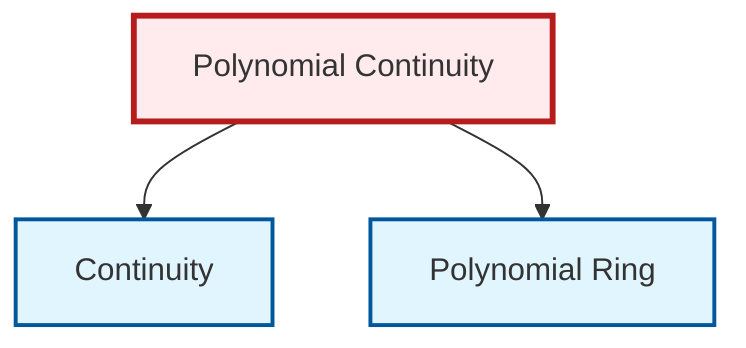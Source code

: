 graph TD
    classDef definition fill:#e1f5fe,stroke:#01579b,stroke-width:2px
    classDef theorem fill:#f3e5f5,stroke:#4a148c,stroke-width:2px
    classDef axiom fill:#fff3e0,stroke:#e65100,stroke-width:2px
    classDef example fill:#e8f5e9,stroke:#1b5e20,stroke-width:2px
    classDef current fill:#ffebee,stroke:#b71c1c,stroke-width:3px
    def-continuity["Continuity"]:::definition
    ex-polynomial-continuity["Polynomial Continuity"]:::example
    def-polynomial-ring["Polynomial Ring"]:::definition
    ex-polynomial-continuity --> def-continuity
    ex-polynomial-continuity --> def-polynomial-ring
    class ex-polynomial-continuity current